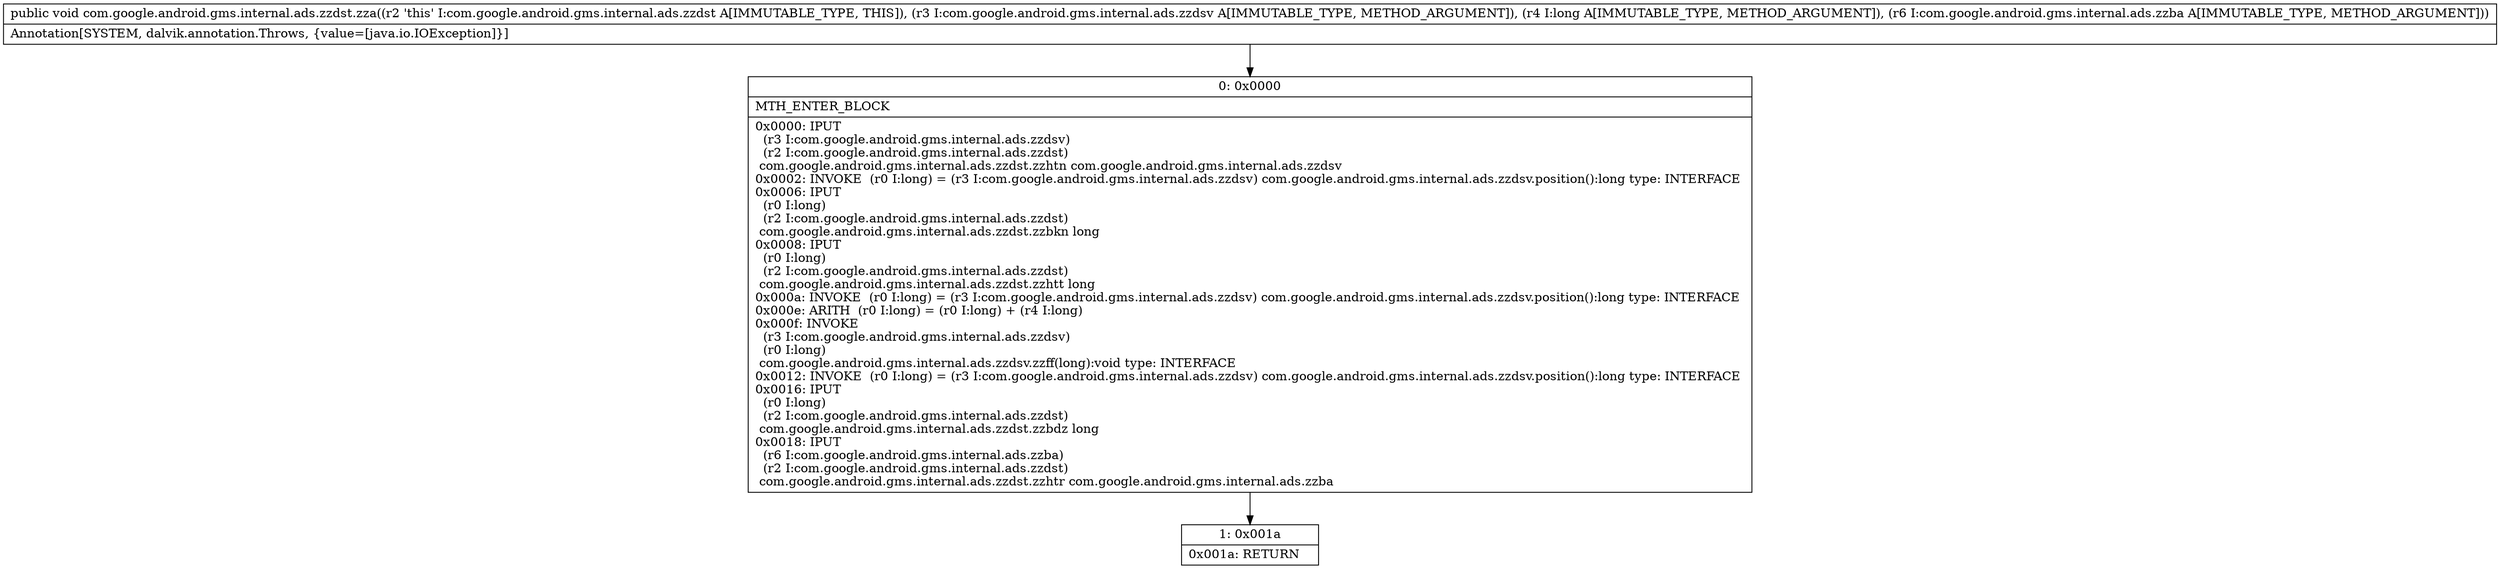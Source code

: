 digraph "CFG forcom.google.android.gms.internal.ads.zzdst.zza(Lcom\/google\/android\/gms\/internal\/ads\/zzdsv;JLcom\/google\/android\/gms\/internal\/ads\/zzba;)V" {
Node_0 [shape=record,label="{0\:\ 0x0000|MTH_ENTER_BLOCK\l|0x0000: IPUT  \l  (r3 I:com.google.android.gms.internal.ads.zzdsv)\l  (r2 I:com.google.android.gms.internal.ads.zzdst)\l com.google.android.gms.internal.ads.zzdst.zzhtn com.google.android.gms.internal.ads.zzdsv \l0x0002: INVOKE  (r0 I:long) = (r3 I:com.google.android.gms.internal.ads.zzdsv) com.google.android.gms.internal.ads.zzdsv.position():long type: INTERFACE \l0x0006: IPUT  \l  (r0 I:long)\l  (r2 I:com.google.android.gms.internal.ads.zzdst)\l com.google.android.gms.internal.ads.zzdst.zzbkn long \l0x0008: IPUT  \l  (r0 I:long)\l  (r2 I:com.google.android.gms.internal.ads.zzdst)\l com.google.android.gms.internal.ads.zzdst.zzhtt long \l0x000a: INVOKE  (r0 I:long) = (r3 I:com.google.android.gms.internal.ads.zzdsv) com.google.android.gms.internal.ads.zzdsv.position():long type: INTERFACE \l0x000e: ARITH  (r0 I:long) = (r0 I:long) + (r4 I:long) \l0x000f: INVOKE  \l  (r3 I:com.google.android.gms.internal.ads.zzdsv)\l  (r0 I:long)\l com.google.android.gms.internal.ads.zzdsv.zzff(long):void type: INTERFACE \l0x0012: INVOKE  (r0 I:long) = (r3 I:com.google.android.gms.internal.ads.zzdsv) com.google.android.gms.internal.ads.zzdsv.position():long type: INTERFACE \l0x0016: IPUT  \l  (r0 I:long)\l  (r2 I:com.google.android.gms.internal.ads.zzdst)\l com.google.android.gms.internal.ads.zzdst.zzbdz long \l0x0018: IPUT  \l  (r6 I:com.google.android.gms.internal.ads.zzba)\l  (r2 I:com.google.android.gms.internal.ads.zzdst)\l com.google.android.gms.internal.ads.zzdst.zzhtr com.google.android.gms.internal.ads.zzba \l}"];
Node_1 [shape=record,label="{1\:\ 0x001a|0x001a: RETURN   \l}"];
MethodNode[shape=record,label="{public void com.google.android.gms.internal.ads.zzdst.zza((r2 'this' I:com.google.android.gms.internal.ads.zzdst A[IMMUTABLE_TYPE, THIS]), (r3 I:com.google.android.gms.internal.ads.zzdsv A[IMMUTABLE_TYPE, METHOD_ARGUMENT]), (r4 I:long A[IMMUTABLE_TYPE, METHOD_ARGUMENT]), (r6 I:com.google.android.gms.internal.ads.zzba A[IMMUTABLE_TYPE, METHOD_ARGUMENT]))  | Annotation[SYSTEM, dalvik.annotation.Throws, \{value=[java.io.IOException]\}]\l}"];
MethodNode -> Node_0;
Node_0 -> Node_1;
}


